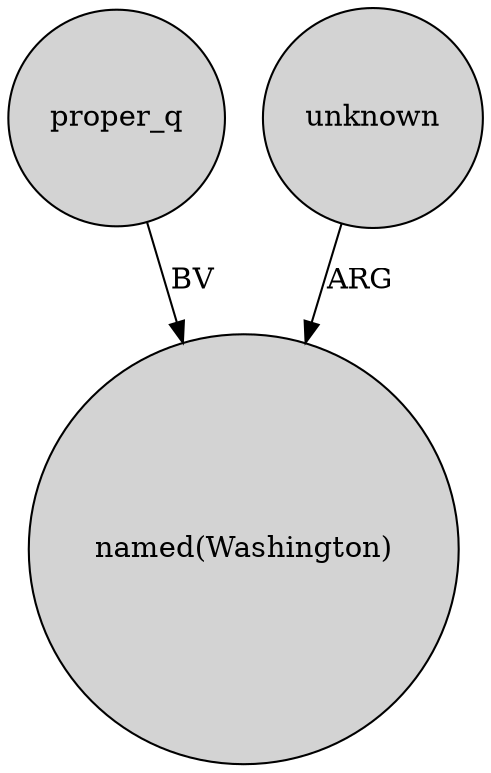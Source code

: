 digraph {
	node [shape=circle style=filled]
	proper_q -> "named(Washington)" [label=BV]
	unknown -> "named(Washington)" [label=ARG]
}
